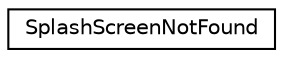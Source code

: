 digraph "Graphical Class Hierarchy"
{
  edge [fontname="Helvetica",fontsize="10",labelfontname="Helvetica",labelfontsize="10"];
  node [fontname="Helvetica",fontsize="10",shape=record];
  rankdir="LR";
  Node0 [label="SplashScreenNotFound",height=0.2,width=0.4,color="black", fillcolor="white", style="filled",URL="$class_splash_screen_not_found.html"];
}
